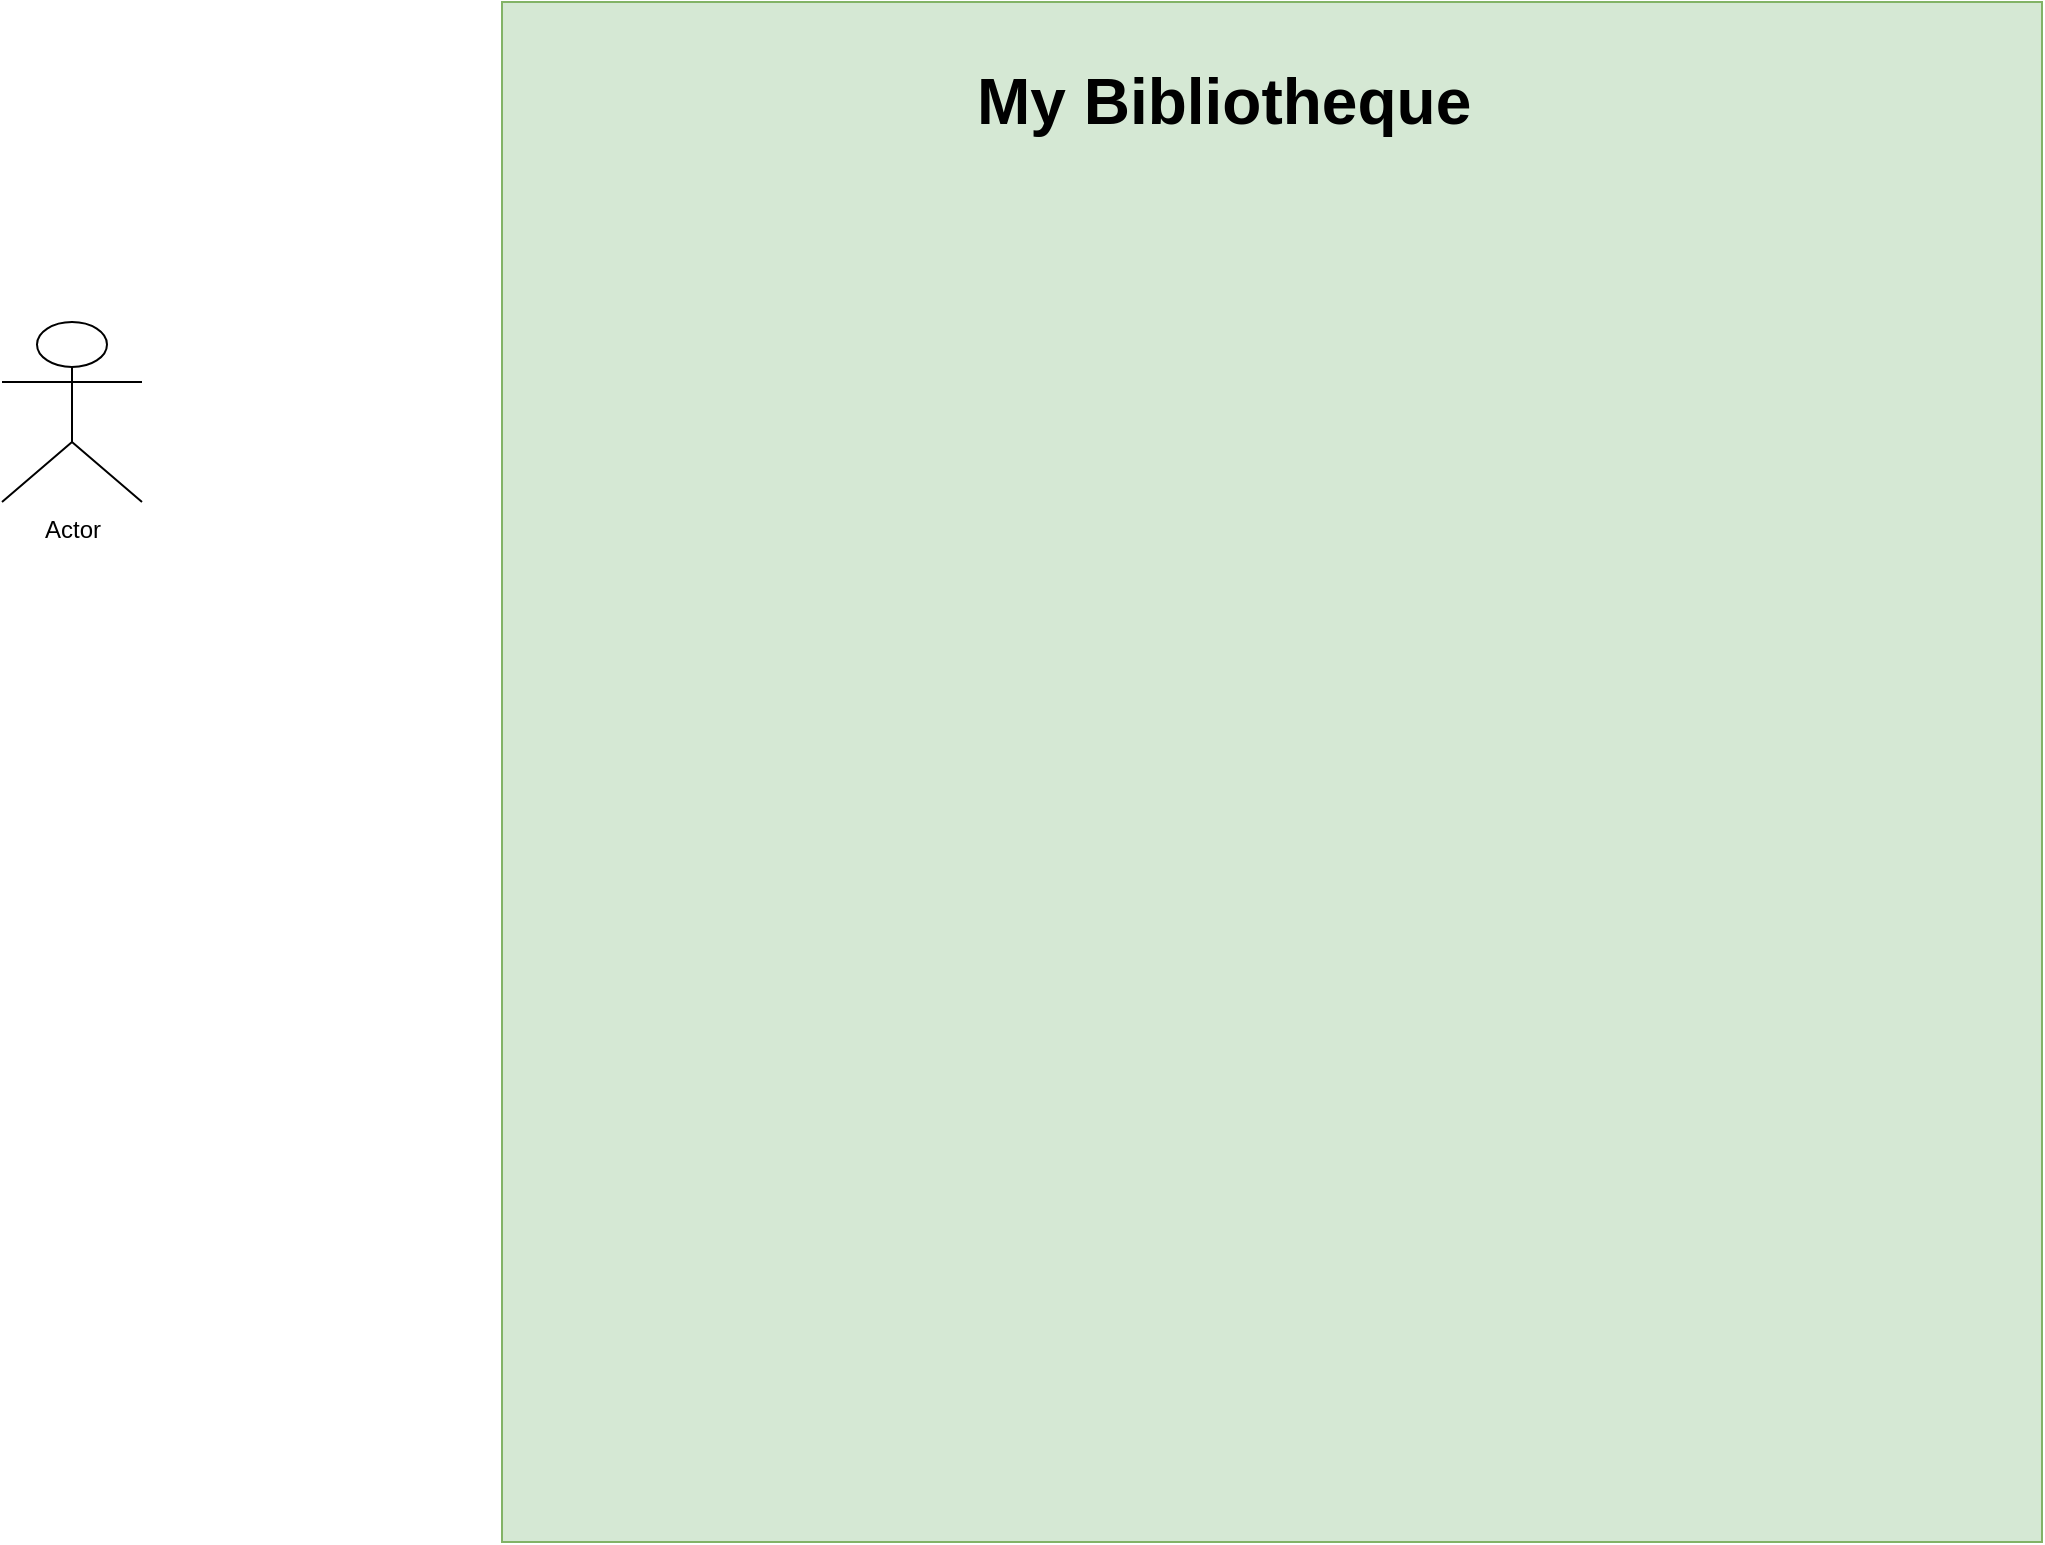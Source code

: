 <mxfile version="22.1.7" type="github">
  <diagram name="Page-1" id="NBNa5EaHiiFZNK-fkADU">
    <mxGraphModel dx="1272" dy="1913" grid="1" gridSize="10" guides="1" tooltips="1" connect="1" arrows="1" fold="1" page="1" pageScale="1" pageWidth="850" pageHeight="1100" math="0" shadow="0">
      <root>
        <mxCell id="0" />
        <mxCell id="1" parent="0" />
        <mxCell id="4ObS7zpmPKrqbVQMe8YH-1" value="" style="whiteSpace=wrap;html=1;aspect=fixed;fillColor=#d5e8d4;strokeColor=#82b366;" vertex="1" parent="1">
          <mxGeometry x="320" y="-10" width="770" height="770" as="geometry" />
        </mxCell>
        <mxCell id="4ObS7zpmPKrqbVQMe8YH-2" value="&lt;font style=&quot;font-size: 32px;&quot;&gt;My Bibliotheque&amp;nbsp;&lt;/font&gt;" style="text;strokeColor=none;fillColor=none;html=1;fontSize=24;fontStyle=1;verticalAlign=middle;align=center;" vertex="1" parent="1">
          <mxGeometry x="635" y="20" width="100" height="40" as="geometry" />
        </mxCell>
        <mxCell id="4ObS7zpmPKrqbVQMe8YH-4" value="Actor" style="shape=umlActor;verticalLabelPosition=bottom;verticalAlign=top;html=1;outlineConnect=0;" vertex="1" parent="1">
          <mxGeometry x="70" y="150" width="70" height="90" as="geometry" />
        </mxCell>
      </root>
    </mxGraphModel>
  </diagram>
</mxfile>
